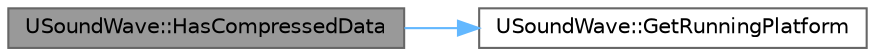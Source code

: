 digraph "USoundWave::HasCompressedData"
{
 // INTERACTIVE_SVG=YES
 // LATEX_PDF_SIZE
  bgcolor="transparent";
  edge [fontname=Helvetica,fontsize=10,labelfontname=Helvetica,labelfontsize=10];
  node [fontname=Helvetica,fontsize=10,shape=box,height=0.2,width=0.4];
  rankdir="LR";
  Node1 [id="Node000001",label="USoundWave::HasCompressedData",height=0.2,width=0.4,color="gray40", fillcolor="grey60", style="filled", fontcolor="black",tooltip=" "];
  Node1 -> Node2 [id="edge1_Node000001_Node000002",color="steelblue1",style="solid",tooltip=" "];
  Node2 [id="Node000002",label="USoundWave::GetRunningPlatform",height=0.2,width=0.4,color="grey40", fillcolor="white", style="filled",URL="$d9/db4/classUSoundWave.html#ab4285bd9033c6b1b0103d36d12fcc279",tooltip="helper function for getting the cached name of the current platform."];
}
